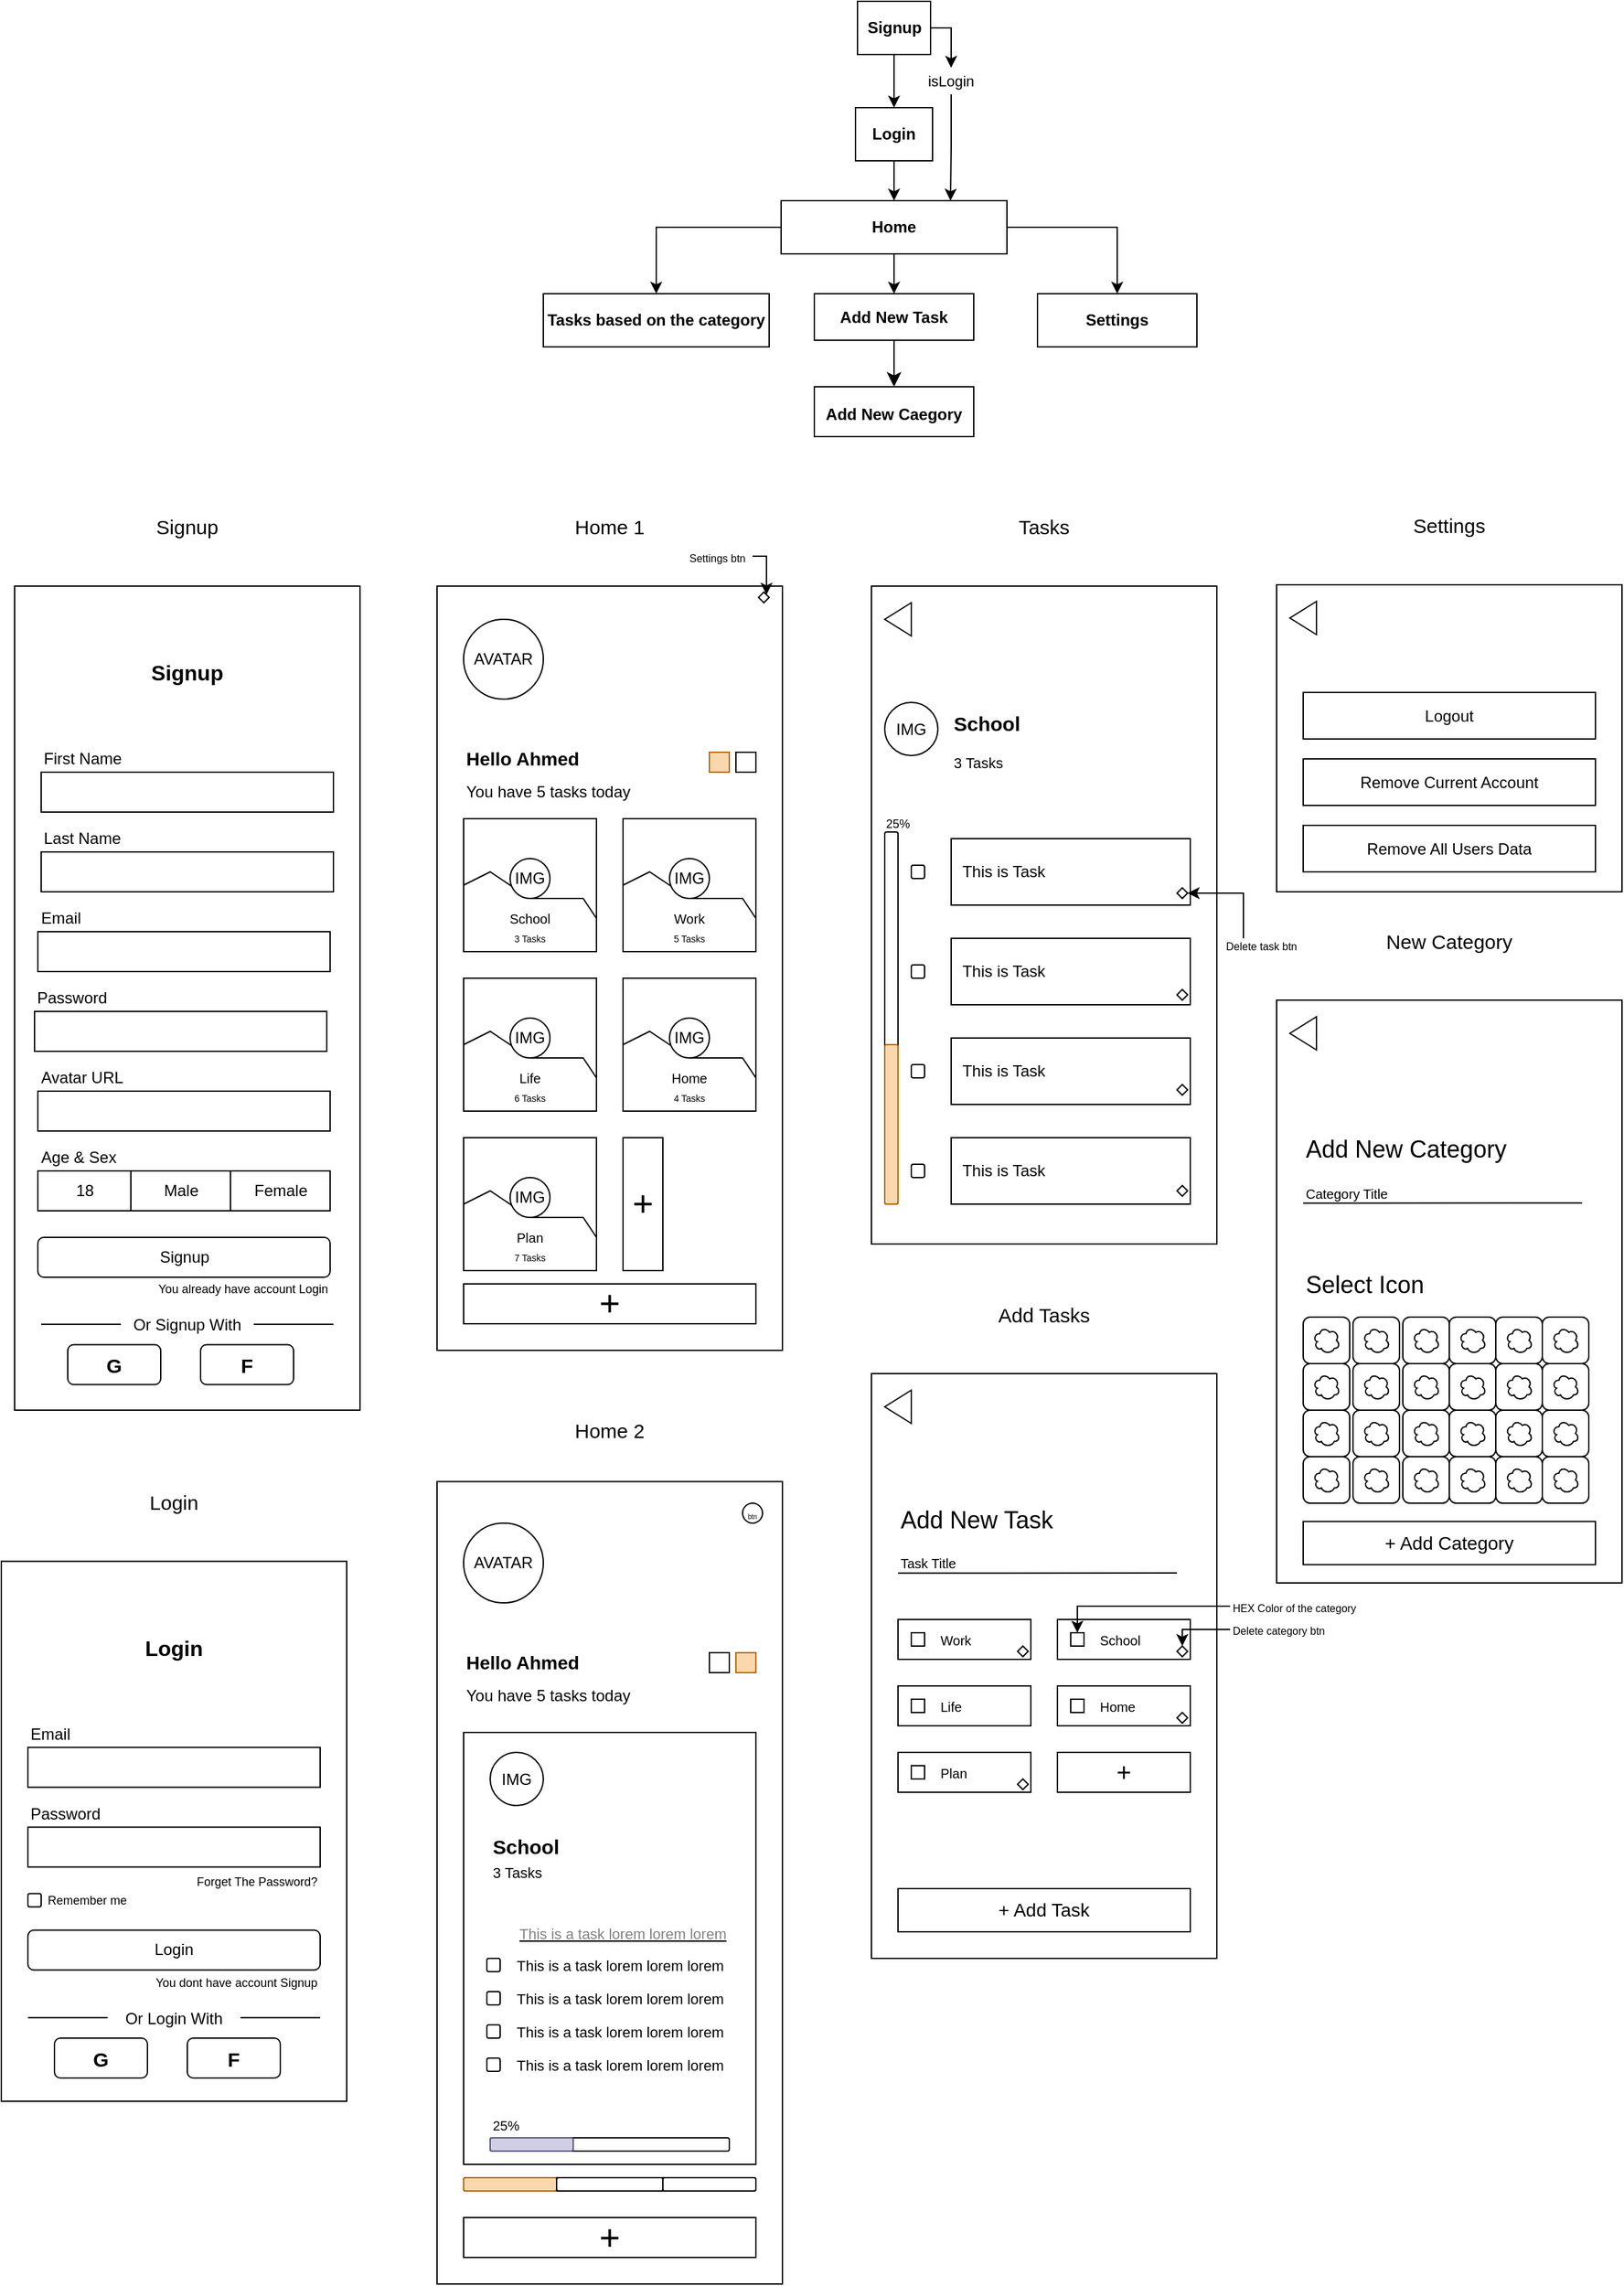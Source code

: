 <mxfile version="21.6.5" type="device">
  <diagram name="Page-1" id="nexd7V_KpACpUluOauGk">
    <mxGraphModel dx="607" dy="374" grid="1" gridSize="10" guides="1" tooltips="1" connect="1" arrows="1" fold="1" page="1" pageScale="1" pageWidth="850" pageHeight="1100" math="0" shadow="0">
      <root>
        <mxCell id="0" />
        <mxCell id="1" parent="0" />
        <mxCell id="GtT6BMB-d2FFimbOd992-3" style="edgeStyle=orthogonalEdgeStyle;rounded=0;orthogonalLoop=1;jettySize=auto;html=1;exitX=0.5;exitY=1;exitDx=0;exitDy=0;" parent="1" source="GtT6BMB-d2FFimbOd992-1" target="GtT6BMB-d2FFimbOd992-2" edge="1">
          <mxGeometry relative="1" as="geometry" />
        </mxCell>
        <mxCell id="GtT6BMB-d2FFimbOd992-1" value="&lt;b&gt;Login&lt;/b&gt;" style="rounded=0;whiteSpace=wrap;html=1;" parent="1" vertex="1">
          <mxGeometry x="1283" y="630" width="58" height="40" as="geometry" />
        </mxCell>
        <mxCell id="GtT6BMB-d2FFimbOd992-5" style="edgeStyle=orthogonalEdgeStyle;rounded=0;orthogonalLoop=1;jettySize=auto;html=1;exitX=0;exitY=0.5;exitDx=0;exitDy=0;entryX=0.5;entryY=0;entryDx=0;entryDy=0;" parent="1" source="GtT6BMB-d2FFimbOd992-2" target="GtT6BMB-d2FFimbOd992-4" edge="1">
          <mxGeometry relative="1" as="geometry" />
        </mxCell>
        <mxCell id="GtT6BMB-d2FFimbOd992-280" value="" style="edgeStyle=orthogonalEdgeStyle;rounded=0;orthogonalLoop=1;jettySize=auto;html=1;" parent="1" source="GtT6BMB-d2FFimbOd992-2" target="GtT6BMB-d2FFimbOd992-279" edge="1">
          <mxGeometry relative="1" as="geometry" />
        </mxCell>
        <mxCell id="GtT6BMB-d2FFimbOd992-282" value="" style="edgeStyle=orthogonalEdgeStyle;rounded=0;orthogonalLoop=1;jettySize=auto;html=1;" parent="1" source="GtT6BMB-d2FFimbOd992-2" target="GtT6BMB-d2FFimbOd992-281" edge="1">
          <mxGeometry relative="1" as="geometry" />
        </mxCell>
        <mxCell id="GtT6BMB-d2FFimbOd992-2" value="&lt;b&gt;Home&lt;/b&gt;" style="rounded=0;whiteSpace=wrap;html=1;" parent="1" vertex="1">
          <mxGeometry x="1227" y="700" width="170" height="40" as="geometry" />
        </mxCell>
        <mxCell id="GtT6BMB-d2FFimbOd992-4" value="&lt;b&gt;Tasks based on the category&lt;/b&gt;" style="rounded=0;whiteSpace=wrap;html=1;" parent="1" vertex="1">
          <mxGeometry x="1048" y="770" width="170" height="40" as="geometry" />
        </mxCell>
        <mxCell id="GtT6BMB-d2FFimbOd992-9" value="&lt;font style=&quot;font-size: 15px;&quot;&gt;Signup&lt;/font&gt;" style="text;html=1;strokeColor=none;fillColor=none;align=center;verticalAlign=middle;whiteSpace=wrap;rounded=0;" parent="1" vertex="1">
          <mxGeometry x="730" y="930" width="100" height="30" as="geometry" />
        </mxCell>
        <mxCell id="GtT6BMB-d2FFimbOd992-12" value="" style="rounded=0;whiteSpace=wrap;html=1;" parent="1" vertex="1">
          <mxGeometry x="650" y="990" width="260" height="620" as="geometry" />
        </mxCell>
        <mxCell id="GtT6BMB-d2FFimbOd992-13" value="&lt;font style=&quot;font-size: 16px;&quot;&gt;&lt;b&gt;Signup&lt;/b&gt;&lt;/font&gt;" style="text;html=1;strokeColor=none;fillColor=none;align=center;verticalAlign=middle;whiteSpace=wrap;rounded=0;" parent="1" vertex="1">
          <mxGeometry x="725" y="1040" width="110" height="30" as="geometry" />
        </mxCell>
        <mxCell id="GtT6BMB-d2FFimbOd992-14" value="" style="rounded=0;whiteSpace=wrap;html=1;" parent="1" vertex="1">
          <mxGeometry x="670" y="1130" width="220" height="30" as="geometry" />
        </mxCell>
        <mxCell id="GtT6BMB-d2FFimbOd992-15" value="First Name" style="text;html=1;strokeColor=none;fillColor=none;align=left;verticalAlign=middle;whiteSpace=wrap;rounded=0;" parent="1" vertex="1">
          <mxGeometry x="670" y="1110" width="220" height="20" as="geometry" />
        </mxCell>
        <mxCell id="GtT6BMB-d2FFimbOd992-16" value="" style="rounded=0;whiteSpace=wrap;html=1;" parent="1" vertex="1">
          <mxGeometry x="670" y="1190" width="220" height="30" as="geometry" />
        </mxCell>
        <mxCell id="GtT6BMB-d2FFimbOd992-17" value="Last Name" style="text;html=1;strokeColor=none;fillColor=none;align=left;verticalAlign=middle;whiteSpace=wrap;rounded=0;" parent="1" vertex="1">
          <mxGeometry x="670" y="1170" width="220" height="20" as="geometry" />
        </mxCell>
        <mxCell id="GtT6BMB-d2FFimbOd992-18" value="" style="rounded=0;whiteSpace=wrap;html=1;" parent="1" vertex="1">
          <mxGeometry x="667.5" y="1370" width="220" height="30" as="geometry" />
        </mxCell>
        <mxCell id="GtT6BMB-d2FFimbOd992-19" value="Avatar URL" style="text;html=1;strokeColor=none;fillColor=none;align=left;verticalAlign=middle;whiteSpace=wrap;rounded=0;" parent="1" vertex="1">
          <mxGeometry x="667.5" y="1350" width="220" height="20" as="geometry" />
        </mxCell>
        <mxCell id="GtT6BMB-d2FFimbOd992-20" value="18" style="rounded=0;whiteSpace=wrap;html=1;" parent="1" vertex="1">
          <mxGeometry x="667.5" y="1430" width="70" height="30" as="geometry" />
        </mxCell>
        <mxCell id="GtT6BMB-d2FFimbOd992-21" value="Age &amp;amp; Sex" style="text;html=1;strokeColor=none;fillColor=none;align=left;verticalAlign=middle;whiteSpace=wrap;rounded=0;" parent="1" vertex="1">
          <mxGeometry x="667.5" y="1410" width="220" height="20" as="geometry" />
        </mxCell>
        <mxCell id="GtT6BMB-d2FFimbOd992-22" value="" style="rounded=0;whiteSpace=wrap;html=1;" parent="1" vertex="1">
          <mxGeometry x="737.5" y="1430" width="150" height="30" as="geometry" />
        </mxCell>
        <mxCell id="GtT6BMB-d2FFimbOd992-23" value="Female" style="rounded=0;whiteSpace=wrap;html=1;" parent="1" vertex="1">
          <mxGeometry x="812.5" y="1430" width="75" height="30" as="geometry" />
        </mxCell>
        <mxCell id="GtT6BMB-d2FFimbOd992-24" value="Male" style="rounded=0;whiteSpace=wrap;html=1;" parent="1" vertex="1">
          <mxGeometry x="737.5" y="1430" width="75" height="30" as="geometry" />
        </mxCell>
        <mxCell id="GtT6BMB-d2FFimbOd992-25" value="Signup" style="rounded=1;whiteSpace=wrap;html=1;" parent="1" vertex="1">
          <mxGeometry x="667.5" y="1480" width="220" height="30" as="geometry" />
        </mxCell>
        <mxCell id="GtT6BMB-d2FFimbOd992-26" value="Or Signup With" style="text;html=1;strokeColor=none;fillColor=none;align=center;verticalAlign=middle;whiteSpace=wrap;rounded=0;" parent="1" vertex="1">
          <mxGeometry x="730" y="1530.75" width="100" height="30" as="geometry" />
        </mxCell>
        <mxCell id="GtT6BMB-d2FFimbOd992-28" value="" style="endArrow=none;html=1;rounded=0;" parent="1" edge="1">
          <mxGeometry width="50" height="50" relative="1" as="geometry">
            <mxPoint x="670" y="1545.33" as="sourcePoint" />
            <mxPoint x="730" y="1545.33" as="targetPoint" />
          </mxGeometry>
        </mxCell>
        <mxCell id="GtT6BMB-d2FFimbOd992-29" value="" style="endArrow=none;html=1;rounded=0;" parent="1" edge="1">
          <mxGeometry width="50" height="50" relative="1" as="geometry">
            <mxPoint x="830" y="1545.33" as="sourcePoint" />
            <mxPoint x="890" y="1545.33" as="targetPoint" />
          </mxGeometry>
        </mxCell>
        <mxCell id="GtT6BMB-d2FFimbOd992-30" value="&lt;font size=&quot;1&quot;&gt;&lt;b style=&quot;font-size: 15px;&quot;&gt;G&lt;/b&gt;&lt;/font&gt;" style="rounded=1;whiteSpace=wrap;html=1;" parent="1" vertex="1">
          <mxGeometry x="690" y="1560.75" width="70" height="30" as="geometry" />
        </mxCell>
        <mxCell id="GtT6BMB-d2FFimbOd992-32" value="&lt;font size=&quot;1&quot;&gt;&lt;b style=&quot;font-size: 15px;&quot;&gt;F&lt;/b&gt;&lt;/font&gt;" style="rounded=1;whiteSpace=wrap;html=1;" parent="1" vertex="1">
          <mxGeometry x="790" y="1560.75" width="70" height="30" as="geometry" />
        </mxCell>
        <mxCell id="GtT6BMB-d2FFimbOd992-33" value="&lt;font style=&quot;font-size: 15px;&quot;&gt;Login&lt;/font&gt;" style="text;html=1;strokeColor=none;fillColor=none;align=center;verticalAlign=middle;whiteSpace=wrap;rounded=0;" parent="1" vertex="1">
          <mxGeometry x="720" y="1663.75" width="100" height="30" as="geometry" />
        </mxCell>
        <mxCell id="GtT6BMB-d2FFimbOd992-34" value="" style="rounded=0;whiteSpace=wrap;html=1;" parent="1" vertex="1">
          <mxGeometry x="640" y="1723.75" width="260" height="406.25" as="geometry" />
        </mxCell>
        <mxCell id="GtT6BMB-d2FFimbOd992-35" value="&lt;font style=&quot;font-size: 16px;&quot;&gt;&lt;b&gt;Login&lt;/b&gt;&lt;/font&gt;" style="text;html=1;strokeColor=none;fillColor=none;align=center;verticalAlign=middle;whiteSpace=wrap;rounded=0;" parent="1" vertex="1">
          <mxGeometry x="715" y="1773.75" width="110" height="30" as="geometry" />
        </mxCell>
        <mxCell id="GtT6BMB-d2FFimbOd992-36" value="" style="rounded=0;whiteSpace=wrap;html=1;" parent="1" vertex="1">
          <mxGeometry x="660" y="1863.75" width="220" height="30" as="geometry" />
        </mxCell>
        <mxCell id="GtT6BMB-d2FFimbOd992-37" value="Email" style="text;html=1;strokeColor=none;fillColor=none;align=left;verticalAlign=middle;whiteSpace=wrap;rounded=0;" parent="1" vertex="1">
          <mxGeometry x="660" y="1843.75" width="220" height="20" as="geometry" />
        </mxCell>
        <mxCell id="GtT6BMB-d2FFimbOd992-38" value="" style="rounded=0;whiteSpace=wrap;html=1;" parent="1" vertex="1">
          <mxGeometry x="660" y="1923.75" width="220" height="30" as="geometry" />
        </mxCell>
        <mxCell id="GtT6BMB-d2FFimbOd992-39" value="Password" style="text;html=1;strokeColor=none;fillColor=none;align=left;verticalAlign=middle;whiteSpace=wrap;rounded=0;" parent="1" vertex="1">
          <mxGeometry x="660" y="1903.75" width="220" height="20" as="geometry" />
        </mxCell>
        <mxCell id="GtT6BMB-d2FFimbOd992-47" value="Login" style="rounded=1;whiteSpace=wrap;html=1;" parent="1" vertex="1">
          <mxGeometry x="660" y="2001.25" width="220" height="30" as="geometry" />
        </mxCell>
        <mxCell id="GtT6BMB-d2FFimbOd992-48" value="Or Login With" style="text;html=1;strokeColor=none;fillColor=none;align=center;verticalAlign=middle;whiteSpace=wrap;rounded=0;" parent="1" vertex="1">
          <mxGeometry x="720" y="2052.5" width="100" height="30" as="geometry" />
        </mxCell>
        <mxCell id="GtT6BMB-d2FFimbOd992-49" value="" style="endArrow=none;html=1;rounded=0;" parent="1" edge="1">
          <mxGeometry width="50" height="50" relative="1" as="geometry">
            <mxPoint x="660" y="2067.08" as="sourcePoint" />
            <mxPoint x="720" y="2067.08" as="targetPoint" />
          </mxGeometry>
        </mxCell>
        <mxCell id="GtT6BMB-d2FFimbOd992-50" value="" style="endArrow=none;html=1;rounded=0;" parent="1" edge="1">
          <mxGeometry width="50" height="50" relative="1" as="geometry">
            <mxPoint x="820" y="2067.08" as="sourcePoint" />
            <mxPoint x="880" y="2067.08" as="targetPoint" />
          </mxGeometry>
        </mxCell>
        <mxCell id="GtT6BMB-d2FFimbOd992-51" value="&lt;font size=&quot;1&quot;&gt;&lt;b style=&quot;font-size: 15px;&quot;&gt;G&lt;/b&gt;&lt;/font&gt;" style="rounded=1;whiteSpace=wrap;html=1;" parent="1" vertex="1">
          <mxGeometry x="680" y="2082.5" width="70" height="30" as="geometry" />
        </mxCell>
        <mxCell id="GtT6BMB-d2FFimbOd992-52" value="&lt;font size=&quot;1&quot;&gt;&lt;b style=&quot;font-size: 15px;&quot;&gt;F&lt;/b&gt;&lt;/font&gt;" style="rounded=1;whiteSpace=wrap;html=1;" parent="1" vertex="1">
          <mxGeometry x="780" y="2082.5" width="70" height="30" as="geometry" />
        </mxCell>
        <mxCell id="GtT6BMB-d2FFimbOd992-53" value="" style="rounded=0;whiteSpace=wrap;html=1;" parent="1" vertex="1">
          <mxGeometry x="665" y="1310" width="220" height="30" as="geometry" />
        </mxCell>
        <mxCell id="GtT6BMB-d2FFimbOd992-54" value="Password" style="text;html=1;strokeColor=none;fillColor=none;align=left;verticalAlign=middle;whiteSpace=wrap;rounded=0;" parent="1" vertex="1">
          <mxGeometry x="665" y="1290" width="220" height="20" as="geometry" />
        </mxCell>
        <mxCell id="GtT6BMB-d2FFimbOd992-55" value="&lt;font style=&quot;font-size: 9px;&quot;&gt;Forget The Password?&lt;/font&gt;" style="text;html=1;strokeColor=none;fillColor=none;align=right;verticalAlign=middle;whiteSpace=wrap;rounded=0;" parent="1" vertex="1">
          <mxGeometry x="765" y="1953.75" width="115" height="20" as="geometry" />
        </mxCell>
        <mxCell id="GtT6BMB-d2FFimbOd992-56" value="" style="rounded=0;whiteSpace=wrap;html=1;" parent="1" vertex="1">
          <mxGeometry x="667.5" y="1250" width="220" height="30" as="geometry" />
        </mxCell>
        <mxCell id="GtT6BMB-d2FFimbOd992-57" value="Email" style="text;html=1;strokeColor=none;fillColor=none;align=left;verticalAlign=middle;whiteSpace=wrap;rounded=0;" parent="1" vertex="1">
          <mxGeometry x="667.5" y="1230" width="220" height="20" as="geometry" />
        </mxCell>
        <mxCell id="GtT6BMB-d2FFimbOd992-58" value="&lt;font style=&quot;font-size: 15px;&quot;&gt;Home 1&lt;/font&gt;" style="text;html=1;strokeColor=none;fillColor=none;align=center;verticalAlign=middle;whiteSpace=wrap;rounded=0;" parent="1" vertex="1">
          <mxGeometry x="1048" y="930" width="100" height="30" as="geometry" />
        </mxCell>
        <mxCell id="GtT6BMB-d2FFimbOd992-59" value="" style="rounded=0;whiteSpace=wrap;html=1;" parent="1" vertex="1">
          <mxGeometry x="968" y="990" width="260" height="575" as="geometry" />
        </mxCell>
        <mxCell id="GtT6BMB-d2FFimbOd992-72" value="AVATAR" style="ellipse;whiteSpace=wrap;html=1;aspect=fixed;" parent="1" vertex="1">
          <mxGeometry x="988" y="1015" width="60" height="60" as="geometry" />
        </mxCell>
        <mxCell id="GtT6BMB-d2FFimbOd992-73" value="&lt;b style=&quot;font-size: 14px;&quot;&gt;Hello Ahmed&lt;/b&gt;" style="text;html=1;strokeColor=none;fillColor=none;align=left;verticalAlign=middle;whiteSpace=wrap;rounded=0;fontSize=14;" parent="1" vertex="1">
          <mxGeometry x="988" y="1105" width="120" height="30" as="geometry" />
        </mxCell>
        <mxCell id="GtT6BMB-d2FFimbOd992-74" value="You have 5 tasks today" style="text;html=1;strokeColor=none;fillColor=none;align=left;verticalAlign=middle;whiteSpace=wrap;rounded=0;" parent="1" vertex="1">
          <mxGeometry x="988" y="1135" width="150" height="20" as="geometry" />
        </mxCell>
        <mxCell id="GtT6BMB-d2FFimbOd992-80" value="&lt;font style=&quot;font-size: 27px;&quot;&gt;+&lt;/font&gt;" style="rounded=0;whiteSpace=wrap;html=1;" parent="1" vertex="1">
          <mxGeometry x="1108" y="1405" width="30" height="100" as="geometry" />
        </mxCell>
        <mxCell id="GtT6BMB-d2FFimbOd992-86" value="" style="rounded=0;whiteSpace=wrap;html=1;" parent="1" vertex="1">
          <mxGeometry x="988" y="1165" width="100" height="100" as="geometry" />
        </mxCell>
        <mxCell id="GtT6BMB-d2FFimbOd992-87" value="" style="endArrow=none;html=1;rounded=0;exitX=0;exitY=0.5;exitDx=0;exitDy=0;entryX=1;entryY=0.75;entryDx=0;entryDy=0;" parent="1" source="GtT6BMB-d2FFimbOd992-86" target="GtT6BMB-d2FFimbOd992-86" edge="1">
          <mxGeometry width="50" height="50" relative="1" as="geometry">
            <mxPoint x="1008" y="1245" as="sourcePoint" />
            <mxPoint x="1058" y="1195" as="targetPoint" />
            <Array as="points">
              <mxPoint x="1008" y="1205" />
              <mxPoint x="1038" y="1225" />
              <mxPoint x="1048" y="1225" />
              <mxPoint x="1068" y="1225" />
              <mxPoint x="1078" y="1225" />
            </Array>
          </mxGeometry>
        </mxCell>
        <mxCell id="GtT6BMB-d2FFimbOd992-88" value="IMG" style="ellipse;whiteSpace=wrap;html=1;aspect=fixed;" parent="1" vertex="1">
          <mxGeometry x="1023" y="1195" width="30" height="30" as="geometry" />
        </mxCell>
        <mxCell id="GtT6BMB-d2FFimbOd992-89" value="School" style="text;html=1;strokeColor=none;fillColor=none;align=center;verticalAlign=middle;whiteSpace=wrap;rounded=0;fontSize=10;" parent="1" vertex="1">
          <mxGeometry x="1023" y="1235" width="30" height="10" as="geometry" />
        </mxCell>
        <mxCell id="GtT6BMB-d2FFimbOd992-90" value="&lt;font style=&quot;font-size: 7px;&quot;&gt;3 Tasks&lt;/font&gt;" style="text;html=1;strokeColor=none;fillColor=none;align=center;verticalAlign=middle;whiteSpace=wrap;rounded=0;fontSize=9;" parent="1" vertex="1">
          <mxGeometry x="1018" y="1250" width="40" height="10" as="geometry" />
        </mxCell>
        <mxCell id="GtT6BMB-d2FFimbOd992-91" value="" style="rounded=0;whiteSpace=wrap;html=1;" parent="1" vertex="1">
          <mxGeometry x="1108" y="1165" width="100" height="100" as="geometry" />
        </mxCell>
        <mxCell id="GtT6BMB-d2FFimbOd992-92" value="" style="endArrow=none;html=1;rounded=0;exitX=0;exitY=0.5;exitDx=0;exitDy=0;entryX=1;entryY=0.75;entryDx=0;entryDy=0;" parent="1" source="GtT6BMB-d2FFimbOd992-91" target="GtT6BMB-d2FFimbOd992-91" edge="1">
          <mxGeometry width="50" height="50" relative="1" as="geometry">
            <mxPoint x="1128" y="1245" as="sourcePoint" />
            <mxPoint x="1178" y="1195" as="targetPoint" />
            <Array as="points">
              <mxPoint x="1128" y="1205" />
              <mxPoint x="1158" y="1225" />
              <mxPoint x="1168" y="1225" />
              <mxPoint x="1188" y="1225" />
              <mxPoint x="1198" y="1225" />
            </Array>
          </mxGeometry>
        </mxCell>
        <mxCell id="GtT6BMB-d2FFimbOd992-93" value="IMG" style="ellipse;whiteSpace=wrap;html=1;aspect=fixed;" parent="1" vertex="1">
          <mxGeometry x="1143" y="1195" width="30" height="30" as="geometry" />
        </mxCell>
        <mxCell id="GtT6BMB-d2FFimbOd992-94" value="Work" style="text;html=1;strokeColor=none;fillColor=none;align=center;verticalAlign=middle;whiteSpace=wrap;rounded=0;fontSize=10;" parent="1" vertex="1">
          <mxGeometry x="1143" y="1235" width="30" height="10" as="geometry" />
        </mxCell>
        <mxCell id="GtT6BMB-d2FFimbOd992-95" value="&lt;font style=&quot;font-size: 7px;&quot;&gt;5 Tasks&lt;/font&gt;" style="text;html=1;strokeColor=none;fillColor=none;align=center;verticalAlign=middle;whiteSpace=wrap;rounded=0;fontSize=9;" parent="1" vertex="1">
          <mxGeometry x="1138" y="1250" width="40" height="10" as="geometry" />
        </mxCell>
        <mxCell id="GtT6BMB-d2FFimbOd992-96" value="" style="rounded=0;whiteSpace=wrap;html=1;" parent="1" vertex="1">
          <mxGeometry x="988" y="1285" width="100" height="100" as="geometry" />
        </mxCell>
        <mxCell id="GtT6BMB-d2FFimbOd992-97" value="" style="endArrow=none;html=1;rounded=0;exitX=0;exitY=0.5;exitDx=0;exitDy=0;entryX=1;entryY=0.75;entryDx=0;entryDy=0;" parent="1" source="GtT6BMB-d2FFimbOd992-96" target="GtT6BMB-d2FFimbOd992-96" edge="1">
          <mxGeometry width="50" height="50" relative="1" as="geometry">
            <mxPoint x="1008" y="1365" as="sourcePoint" />
            <mxPoint x="1058" y="1315" as="targetPoint" />
            <Array as="points">
              <mxPoint x="1008" y="1325" />
              <mxPoint x="1038" y="1345" />
              <mxPoint x="1048" y="1345" />
              <mxPoint x="1068" y="1345" />
              <mxPoint x="1078" y="1345" />
            </Array>
          </mxGeometry>
        </mxCell>
        <mxCell id="GtT6BMB-d2FFimbOd992-98" value="IMG" style="ellipse;whiteSpace=wrap;html=1;aspect=fixed;" parent="1" vertex="1">
          <mxGeometry x="1023" y="1315" width="30" height="30" as="geometry" />
        </mxCell>
        <mxCell id="GtT6BMB-d2FFimbOd992-99" value="Life" style="text;html=1;strokeColor=none;fillColor=none;align=center;verticalAlign=middle;whiteSpace=wrap;rounded=0;fontSize=10;" parent="1" vertex="1">
          <mxGeometry x="1023" y="1355" width="30" height="10" as="geometry" />
        </mxCell>
        <mxCell id="GtT6BMB-d2FFimbOd992-100" value="&lt;font style=&quot;font-size: 7px;&quot;&gt;6 Tasks&lt;/font&gt;" style="text;html=1;strokeColor=none;fillColor=none;align=center;verticalAlign=middle;whiteSpace=wrap;rounded=0;fontSize=9;" parent="1" vertex="1">
          <mxGeometry x="1018" y="1370" width="40" height="10" as="geometry" />
        </mxCell>
        <mxCell id="GtT6BMB-d2FFimbOd992-101" value="" style="rounded=0;whiteSpace=wrap;html=1;" parent="1" vertex="1">
          <mxGeometry x="1108" y="1285" width="100" height="100" as="geometry" />
        </mxCell>
        <mxCell id="GtT6BMB-d2FFimbOd992-102" value="" style="endArrow=none;html=1;rounded=0;exitX=0;exitY=0.5;exitDx=0;exitDy=0;entryX=1;entryY=0.75;entryDx=0;entryDy=0;" parent="1" source="GtT6BMB-d2FFimbOd992-101" target="GtT6BMB-d2FFimbOd992-101" edge="1">
          <mxGeometry width="50" height="50" relative="1" as="geometry">
            <mxPoint x="1128" y="1365" as="sourcePoint" />
            <mxPoint x="1178" y="1315" as="targetPoint" />
            <Array as="points">
              <mxPoint x="1128" y="1325" />
              <mxPoint x="1158" y="1345" />
              <mxPoint x="1168" y="1345" />
              <mxPoint x="1188" y="1345" />
              <mxPoint x="1198" y="1345" />
            </Array>
          </mxGeometry>
        </mxCell>
        <mxCell id="GtT6BMB-d2FFimbOd992-103" value="IMG" style="ellipse;whiteSpace=wrap;html=1;aspect=fixed;" parent="1" vertex="1">
          <mxGeometry x="1143" y="1315" width="30" height="30" as="geometry" />
        </mxCell>
        <mxCell id="GtT6BMB-d2FFimbOd992-104" value="Home" style="text;html=1;strokeColor=none;fillColor=none;align=center;verticalAlign=middle;whiteSpace=wrap;rounded=0;fontSize=10;" parent="1" vertex="1">
          <mxGeometry x="1143" y="1355" width="30" height="10" as="geometry" />
        </mxCell>
        <mxCell id="GtT6BMB-d2FFimbOd992-105" value="&lt;font style=&quot;font-size: 7px;&quot;&gt;4 Tasks&lt;/font&gt;" style="text;html=1;strokeColor=none;fillColor=none;align=center;verticalAlign=middle;whiteSpace=wrap;rounded=0;fontSize=9;" parent="1" vertex="1">
          <mxGeometry x="1138" y="1370" width="40" height="10" as="geometry" />
        </mxCell>
        <mxCell id="GtT6BMB-d2FFimbOd992-106" value="" style="rounded=0;whiteSpace=wrap;html=1;" parent="1" vertex="1">
          <mxGeometry x="988" y="1405" width="100" height="100" as="geometry" />
        </mxCell>
        <mxCell id="GtT6BMB-d2FFimbOd992-107" value="" style="endArrow=none;html=1;rounded=0;exitX=0;exitY=0.5;exitDx=0;exitDy=0;entryX=1;entryY=0.75;entryDx=0;entryDy=0;" parent="1" source="GtT6BMB-d2FFimbOd992-106" target="GtT6BMB-d2FFimbOd992-106" edge="1">
          <mxGeometry width="50" height="50" relative="1" as="geometry">
            <mxPoint x="1008" y="1485" as="sourcePoint" />
            <mxPoint x="1058" y="1435" as="targetPoint" />
            <Array as="points">
              <mxPoint x="1008" y="1445" />
              <mxPoint x="1038" y="1465" />
              <mxPoint x="1048" y="1465" />
              <mxPoint x="1068" y="1465" />
              <mxPoint x="1078" y="1465" />
            </Array>
          </mxGeometry>
        </mxCell>
        <mxCell id="GtT6BMB-d2FFimbOd992-108" value="IMG" style="ellipse;whiteSpace=wrap;html=1;aspect=fixed;" parent="1" vertex="1">
          <mxGeometry x="1023" y="1435" width="30" height="30" as="geometry" />
        </mxCell>
        <mxCell id="GtT6BMB-d2FFimbOd992-109" value="Plan" style="text;html=1;strokeColor=none;fillColor=none;align=center;verticalAlign=middle;whiteSpace=wrap;rounded=0;fontSize=10;" parent="1" vertex="1">
          <mxGeometry x="1023" y="1475" width="30" height="10" as="geometry" />
        </mxCell>
        <mxCell id="GtT6BMB-d2FFimbOd992-110" value="&lt;font style=&quot;font-size: 7px;&quot;&gt;7 Tasks&lt;/font&gt;" style="text;html=1;strokeColor=none;fillColor=none;align=center;verticalAlign=middle;whiteSpace=wrap;rounded=0;fontSize=9;" parent="1" vertex="1">
          <mxGeometry x="1018" y="1490" width="40" height="10" as="geometry" />
        </mxCell>
        <mxCell id="GtT6BMB-d2FFimbOd992-111" value="&lt;font style=&quot;font-size: 27px;&quot;&gt;+&lt;/font&gt;" style="rounded=0;whiteSpace=wrap;html=1;" parent="1" vertex="1">
          <mxGeometry x="988" y="1515" width="220" height="30" as="geometry" />
        </mxCell>
        <mxCell id="6otMHa66zUapdDKzOJgm-20" style="edgeStyle=orthogonalEdgeStyle;rounded=0;orthogonalLoop=1;jettySize=auto;html=1;exitX=1;exitY=0.5;exitDx=0;exitDy=0;entryX=1;entryY=0;entryDx=0;entryDy=0;" parent="1" source="GtT6BMB-d2FFimbOd992-115" target="6otMHa66zUapdDKzOJgm-18" edge="1">
          <mxGeometry relative="1" as="geometry" />
        </mxCell>
        <mxCell id="GtT6BMB-d2FFimbOd992-115" value="&lt;font style=&quot;font-size: 8px;&quot;&gt;Settings btn&lt;/font&gt;" style="text;html=1;strokeColor=none;fillColor=none;align=left;verticalAlign=middle;whiteSpace=wrap;rounded=0;" parent="1" vertex="1">
          <mxGeometry x="1155.5" y="960" width="50" height="15" as="geometry" />
        </mxCell>
        <mxCell id="GtT6BMB-d2FFimbOd992-118" value="&lt;font style=&quot;font-size: 15px;&quot;&gt;Home 2&lt;/font&gt;" style="text;html=1;strokeColor=none;fillColor=none;align=center;verticalAlign=middle;whiteSpace=wrap;rounded=0;" parent="1" vertex="1">
          <mxGeometry x="1048" y="1610" width="100" height="30" as="geometry" />
        </mxCell>
        <mxCell id="GtT6BMB-d2FFimbOd992-119" value="" style="rounded=0;whiteSpace=wrap;html=1;" parent="1" vertex="1">
          <mxGeometry x="968" y="1663.75" width="260" height="603.75" as="geometry" />
        </mxCell>
        <mxCell id="GtT6BMB-d2FFimbOd992-120" value="AVATAR" style="ellipse;whiteSpace=wrap;html=1;aspect=fixed;" parent="1" vertex="1">
          <mxGeometry x="988" y="1695" width="60" height="60" as="geometry" />
        </mxCell>
        <mxCell id="GtT6BMB-d2FFimbOd992-121" value="&lt;b style=&quot;font-size: 14px;&quot;&gt;Hello Ahmed&lt;/b&gt;" style="text;html=1;strokeColor=none;fillColor=none;align=left;verticalAlign=middle;whiteSpace=wrap;rounded=0;fontSize=14;" parent="1" vertex="1">
          <mxGeometry x="988" y="1785" width="120" height="30" as="geometry" />
        </mxCell>
        <mxCell id="GtT6BMB-d2FFimbOd992-122" value="You have 5 tasks today" style="text;html=1;strokeColor=none;fillColor=none;align=left;verticalAlign=middle;whiteSpace=wrap;rounded=0;" parent="1" vertex="1">
          <mxGeometry x="988" y="1815" width="150" height="20" as="geometry" />
        </mxCell>
        <mxCell id="GtT6BMB-d2FFimbOd992-149" value="&lt;font style=&quot;font-size: 27px;&quot;&gt;+&lt;/font&gt;" style="rounded=0;whiteSpace=wrap;html=1;" parent="1" vertex="1">
          <mxGeometry x="988" y="2217.5" width="220" height="30" as="geometry" />
        </mxCell>
        <mxCell id="GtT6BMB-d2FFimbOd992-150" value="&lt;font style=&quot;font-size: 5px;&quot;&gt;btn&lt;/font&gt;" style="ellipse;whiteSpace=wrap;html=1;aspect=fixed;" parent="1" vertex="1">
          <mxGeometry x="1198" y="1680" width="15" height="15" as="geometry" />
        </mxCell>
        <mxCell id="GtT6BMB-d2FFimbOd992-153" value="" style="rounded=0;whiteSpace=wrap;html=1;" parent="1" vertex="1">
          <mxGeometry x="988" y="1852.5" width="220" height="325" as="geometry" />
        </mxCell>
        <mxCell id="GtT6BMB-d2FFimbOd992-154" value="IMG" style="ellipse;whiteSpace=wrap;html=1;aspect=fixed;" parent="1" vertex="1">
          <mxGeometry x="1008" y="1867.5" width="40" height="40" as="geometry" />
        </mxCell>
        <mxCell id="GtT6BMB-d2FFimbOd992-155" value="&lt;font style=&quot;font-size: 15px;&quot;&gt;&lt;b&gt;School&lt;/b&gt;&lt;/font&gt;" style="text;html=1;strokeColor=none;fillColor=none;align=left;verticalAlign=middle;whiteSpace=wrap;rounded=0;fontSize=14;" parent="1" vertex="1">
          <mxGeometry x="1008" y="1922.5" width="60" height="30" as="geometry" />
        </mxCell>
        <mxCell id="GtT6BMB-d2FFimbOd992-156" value="3 Tasks" style="text;html=1;strokeColor=none;fillColor=none;align=left;verticalAlign=middle;whiteSpace=wrap;rounded=0;fontSize=11;" parent="1" vertex="1">
          <mxGeometry x="1008" y="1945" width="50" height="25" as="geometry" />
        </mxCell>
        <mxCell id="GtT6BMB-d2FFimbOd992-157" value="&lt;font color=&quot;#808080&quot; style=&quot;font-size: 11px;&quot;&gt;This is a task lorem lorem lorem&lt;/font&gt;" style="text;html=1;strokeColor=none;fillColor=none;align=left;verticalAlign=bottom;whiteSpace=wrap;rounded=0;fontStyle=4;horizontal=1;" parent="1" vertex="1">
          <mxGeometry x="1028" y="1992.5" width="165" height="20" as="geometry" />
        </mxCell>
        <mxCell id="GtT6BMB-d2FFimbOd992-160" value="&lt;font style=&quot;font-size: 11px;&quot;&gt;This is a task lorem lorem lorem&lt;/font&gt;" style="text;html=1;strokeColor=none;fillColor=none;align=left;verticalAlign=middle;whiteSpace=wrap;rounded=0;" parent="1" vertex="1">
          <mxGeometry x="1025.5" y="2017.5" width="165" height="20" as="geometry" />
        </mxCell>
        <mxCell id="GtT6BMB-d2FFimbOd992-161" value="" style="rounded=1;whiteSpace=wrap;html=1;" parent="1" vertex="1">
          <mxGeometry x="1005.5" y="2022.5" width="10" height="10" as="geometry" />
        </mxCell>
        <mxCell id="GtT6BMB-d2FFimbOd992-162" value="&lt;font style=&quot;font-size: 11px;&quot;&gt;This is a task lorem lorem lorem&lt;/font&gt;" style="text;html=1;strokeColor=none;fillColor=none;align=left;verticalAlign=middle;whiteSpace=wrap;rounded=0;" parent="1" vertex="1">
          <mxGeometry x="1025.5" y="2042.5" width="165" height="20" as="geometry" />
        </mxCell>
        <mxCell id="GtT6BMB-d2FFimbOd992-163" value="" style="rounded=1;whiteSpace=wrap;html=1;" parent="1" vertex="1">
          <mxGeometry x="1005.5" y="2047.5" width="10" height="10" as="geometry" />
        </mxCell>
        <mxCell id="GtT6BMB-d2FFimbOd992-164" value="&lt;font style=&quot;font-size: 11px;&quot;&gt;This is a task lorem lorem lorem&lt;/font&gt;" style="text;html=1;strokeColor=none;fillColor=none;align=left;verticalAlign=middle;whiteSpace=wrap;rounded=0;" parent="1" vertex="1">
          <mxGeometry x="1025.5" y="2067.5" width="165" height="20" as="geometry" />
        </mxCell>
        <mxCell id="GtT6BMB-d2FFimbOd992-165" value="" style="rounded=1;whiteSpace=wrap;html=1;" parent="1" vertex="1">
          <mxGeometry x="1005.5" y="2072.5" width="10" height="10" as="geometry" />
        </mxCell>
        <mxCell id="GtT6BMB-d2FFimbOd992-166" value="&lt;font style=&quot;font-size: 11px;&quot;&gt;This is a task lorem lorem lorem&lt;/font&gt;" style="text;html=1;strokeColor=none;fillColor=none;align=left;verticalAlign=middle;whiteSpace=wrap;rounded=0;" parent="1" vertex="1">
          <mxGeometry x="1025.5" y="2092.5" width="165" height="20" as="geometry" />
        </mxCell>
        <mxCell id="GtT6BMB-d2FFimbOd992-167" value="" style="rounded=1;whiteSpace=wrap;html=1;" parent="1" vertex="1">
          <mxGeometry x="1005.5" y="2097.5" width="10" height="10" as="geometry" />
        </mxCell>
        <mxCell id="GtT6BMB-d2FFimbOd992-168" value="" style="rounded=1;whiteSpace=wrap;html=1;" parent="1" vertex="1">
          <mxGeometry x="1008" y="2157.5" width="180" height="10" as="geometry" />
        </mxCell>
        <mxCell id="GtT6BMB-d2FFimbOd992-169" value="" style="rounded=1;whiteSpace=wrap;html=1;fillColor=#d0cee2;strokeColor=#56517e;" parent="1" vertex="1">
          <mxGeometry x="1008" y="2157.5" width="62.5" height="10" as="geometry" />
        </mxCell>
        <mxCell id="GtT6BMB-d2FFimbOd992-170" value="&lt;font style=&quot;font-size: 10px;&quot;&gt;25%&lt;/font&gt;" style="text;html=1;strokeColor=none;fillColor=none;align=left;verticalAlign=middle;whiteSpace=wrap;rounded=0;" parent="1" vertex="1">
          <mxGeometry x="1008" y="2137.5" width="40" height="20" as="geometry" />
        </mxCell>
        <mxCell id="GtT6BMB-d2FFimbOd992-172" value="" style="rounded=0;whiteSpace=wrap;html=1;" parent="1" vertex="1">
          <mxGeometry x="1193" y="1115" width="15" height="15" as="geometry" />
        </mxCell>
        <mxCell id="GtT6BMB-d2FFimbOd992-173" value="" style="rounded=0;whiteSpace=wrap;html=1;fillColor=#fad7ac;strokeColor=#b46504;" parent="1" vertex="1">
          <mxGeometry x="1173" y="1115" width="15" height="15" as="geometry" />
        </mxCell>
        <mxCell id="GtT6BMB-d2FFimbOd992-174" value="" style="rounded=0;whiteSpace=wrap;html=1;fillColor=#fad7ac;strokeColor=#b46504;" parent="1" vertex="1">
          <mxGeometry x="1193" y="1792.5" width="15" height="15" as="geometry" />
        </mxCell>
        <mxCell id="GtT6BMB-d2FFimbOd992-175" value="" style="rounded=0;whiteSpace=wrap;html=1;" parent="1" vertex="1">
          <mxGeometry x="1173" y="1792.5" width="15" height="15" as="geometry" />
        </mxCell>
        <mxCell id="GtT6BMB-d2FFimbOd992-176" value="" style="rounded=1;whiteSpace=wrap;html=1;" parent="1" vertex="1">
          <mxGeometry x="988" y="2187.5" width="220" height="10" as="geometry" />
        </mxCell>
        <mxCell id="GtT6BMB-d2FFimbOd992-177" value="" style="rounded=1;whiteSpace=wrap;html=1;fillColor=#fad7ac;strokeColor=#b46504;" parent="1" vertex="1">
          <mxGeometry x="988" y="2187.5" width="70" height="10" as="geometry" />
        </mxCell>
        <mxCell id="GtT6BMB-d2FFimbOd992-179" value="" style="rounded=1;whiteSpace=wrap;html=1;" parent="1" vertex="1">
          <mxGeometry x="1058" y="2187.5" width="80" height="10" as="geometry" />
        </mxCell>
        <mxCell id="GtT6BMB-d2FFimbOd992-180" value="" style="rounded=1;whiteSpace=wrap;html=1;" parent="1" vertex="1">
          <mxGeometry x="1138" y="2187.5" width="70" height="10" as="geometry" />
        </mxCell>
        <mxCell id="GtT6BMB-d2FFimbOd992-181" value="&lt;font style=&quot;font-size: 15px;&quot;&gt;Tasks&lt;/font&gt;" style="text;html=1;strokeColor=none;fillColor=none;align=center;verticalAlign=middle;whiteSpace=wrap;rounded=0;" parent="1" vertex="1">
          <mxGeometry x="1375" y="930" width="100" height="30" as="geometry" />
        </mxCell>
        <mxCell id="GtT6BMB-d2FFimbOd992-182" value="" style="rounded=0;whiteSpace=wrap;html=1;" parent="1" vertex="1">
          <mxGeometry x="1295" y="990" width="260" height="495" as="geometry" />
        </mxCell>
        <mxCell id="GtT6BMB-d2FFimbOd992-195" value="" style="triangle;whiteSpace=wrap;html=1;rotation=-180;" parent="1" vertex="1">
          <mxGeometry x="1305" y="1002.5" width="20" height="25" as="geometry" />
        </mxCell>
        <mxCell id="GtT6BMB-d2FFimbOd992-196" value="IMG" style="ellipse;whiteSpace=wrap;html=1;aspect=fixed;" parent="1" vertex="1">
          <mxGeometry x="1305" y="1077.5" width="40" height="40" as="geometry" />
        </mxCell>
        <mxCell id="GtT6BMB-d2FFimbOd992-197" value="&lt;font style=&quot;font-size: 15px;&quot;&gt;&lt;b&gt;School&lt;/b&gt;&lt;/font&gt;" style="text;html=1;strokeColor=none;fillColor=none;align=left;verticalAlign=middle;whiteSpace=wrap;rounded=0;fontSize=14;" parent="1" vertex="1">
          <mxGeometry x="1355" y="1077.5" width="60" height="30" as="geometry" />
        </mxCell>
        <mxCell id="GtT6BMB-d2FFimbOd992-198" value="3 Tasks" style="text;html=1;strokeColor=none;fillColor=none;align=left;verticalAlign=middle;whiteSpace=wrap;rounded=0;fontSize=11;" parent="1" vertex="1">
          <mxGeometry x="1355" y="1110" width="50" height="25" as="geometry" />
        </mxCell>
        <mxCell id="GtT6BMB-d2FFimbOd992-199" value="&amp;nbsp; This is Task" style="rounded=0;whiteSpace=wrap;html=1;align=left;" parent="1" vertex="1">
          <mxGeometry x="1355" y="1180" width="180" height="50" as="geometry" />
        </mxCell>
        <mxCell id="GtT6BMB-d2FFimbOd992-200" value="" style="rounded=1;whiteSpace=wrap;html=1;" parent="1" vertex="1">
          <mxGeometry x="1325" y="1200" width="10" height="10" as="geometry" />
        </mxCell>
        <mxCell id="GtT6BMB-d2FFimbOd992-201" value="&amp;nbsp; This is Task" style="rounded=0;whiteSpace=wrap;html=1;align=left;" parent="1" vertex="1">
          <mxGeometry x="1355" y="1255" width="180" height="50" as="geometry" />
        </mxCell>
        <mxCell id="GtT6BMB-d2FFimbOd992-202" value="" style="rounded=1;whiteSpace=wrap;html=1;" parent="1" vertex="1">
          <mxGeometry x="1325" y="1275" width="10" height="10" as="geometry" />
        </mxCell>
        <mxCell id="GtT6BMB-d2FFimbOd992-203" value="&amp;nbsp; This is Task" style="rounded=0;whiteSpace=wrap;html=1;align=left;" parent="1" vertex="1">
          <mxGeometry x="1355" y="1330" width="180" height="50" as="geometry" />
        </mxCell>
        <mxCell id="GtT6BMB-d2FFimbOd992-204" value="" style="rounded=1;whiteSpace=wrap;html=1;" parent="1" vertex="1">
          <mxGeometry x="1325" y="1350" width="10" height="10" as="geometry" />
        </mxCell>
        <mxCell id="GtT6BMB-d2FFimbOd992-205" value="" style="rounded=1;whiteSpace=wrap;html=1;" parent="1" vertex="1">
          <mxGeometry x="1305" y="1175" width="10" height="280" as="geometry" />
        </mxCell>
        <mxCell id="GtT6BMB-d2FFimbOd992-206" value="" style="rounded=1;whiteSpace=wrap;html=1;fillColor=#fad7ac;strokeColor=#b46504;" parent="1" vertex="1">
          <mxGeometry x="1305" y="1335" width="10" height="120" as="geometry" />
        </mxCell>
        <mxCell id="GtT6BMB-d2FFimbOd992-207" value="&lt;font style=&quot;font-size: 9px;&quot;&gt;25%&lt;/font&gt;" style="text;html=1;strokeColor=none;fillColor=none;align=center;verticalAlign=middle;whiteSpace=wrap;rounded=0;" parent="1" vertex="1">
          <mxGeometry x="1305" y="1162.5" width="20" height="10" as="geometry" />
        </mxCell>
        <mxCell id="GtT6BMB-d2FFimbOd992-209" value="&amp;nbsp; This is Task" style="rounded=0;whiteSpace=wrap;html=1;align=left;" parent="1" vertex="1">
          <mxGeometry x="1355" y="1405" width="180" height="50" as="geometry" />
        </mxCell>
        <mxCell id="GtT6BMB-d2FFimbOd992-210" value="" style="rounded=1;whiteSpace=wrap;html=1;" parent="1" vertex="1">
          <mxGeometry x="1325" y="1425" width="10" height="10" as="geometry" />
        </mxCell>
        <mxCell id="GtT6BMB-d2FFimbOd992-211" value="&lt;font style=&quot;font-size: 15px;&quot;&gt;Add Tasks&lt;/font&gt;" style="text;html=1;strokeColor=none;fillColor=none;align=center;verticalAlign=middle;whiteSpace=wrap;rounded=0;" parent="1" vertex="1">
          <mxGeometry x="1375" y="1522.5" width="100" height="30" as="geometry" />
        </mxCell>
        <mxCell id="GtT6BMB-d2FFimbOd992-212" value="" style="rounded=0;whiteSpace=wrap;html=1;" parent="1" vertex="1">
          <mxGeometry x="1295" y="1582.5" width="260" height="440" as="geometry" />
        </mxCell>
        <mxCell id="GtT6BMB-d2FFimbOd992-213" value="" style="triangle;whiteSpace=wrap;html=1;rotation=-180;" parent="1" vertex="1">
          <mxGeometry x="1305" y="1595" width="20" height="25" as="geometry" />
        </mxCell>
        <mxCell id="GtT6BMB-d2FFimbOd992-228" value="&lt;span style=&quot;font-size: 18px;&quot;&gt;Add New Task&lt;/span&gt;" style="text;html=1;strokeColor=none;fillColor=none;align=left;verticalAlign=middle;whiteSpace=wrap;rounded=0;" parent="1" vertex="1">
          <mxGeometry x="1315" y="1677.5" width="140" height="30" as="geometry" />
        </mxCell>
        <mxCell id="GtT6BMB-d2FFimbOd992-230" value="&lt;font style=&quot;font-size: 10px;&quot;&gt;Task Title&lt;/font&gt;" style="text;html=1;strokeColor=none;fillColor=none;align=left;verticalAlign=middle;whiteSpace=wrap;rounded=0;" parent="1" vertex="1">
          <mxGeometry x="1315" y="1717.5" width="60" height="15" as="geometry" />
        </mxCell>
        <mxCell id="GtT6BMB-d2FFimbOd992-232" value="" style="endArrow=none;html=1;rounded=0;" parent="1" edge="1">
          <mxGeometry width="50" height="50" relative="1" as="geometry">
            <mxPoint x="1315" y="1732.66" as="sourcePoint" />
            <mxPoint x="1525" y="1732.5" as="targetPoint" />
          </mxGeometry>
        </mxCell>
        <mxCell id="GtT6BMB-d2FFimbOd992-233" value="" style="rounded=0;whiteSpace=wrap;html=1;" parent="1" vertex="1">
          <mxGeometry x="1315" y="1767.5" width="100" height="30" as="geometry" />
        </mxCell>
        <mxCell id="GtT6BMB-d2FFimbOd992-235" value="" style="rounded=0;whiteSpace=wrap;html=1;" parent="1" vertex="1">
          <mxGeometry x="1325" y="1777.5" width="10" height="10" as="geometry" />
        </mxCell>
        <mxCell id="GtT6BMB-d2FFimbOd992-236" value="Work" style="text;html=1;strokeColor=none;fillColor=none;align=left;verticalAlign=middle;whiteSpace=wrap;rounded=0;fontSize=10;" parent="1" vertex="1">
          <mxGeometry x="1345" y="1775" width="60" height="15" as="geometry" />
        </mxCell>
        <mxCell id="GtT6BMB-d2FFimbOd992-237" value="" style="rounded=0;whiteSpace=wrap;html=1;" parent="1" vertex="1">
          <mxGeometry x="1435" y="1767.5" width="100" height="30" as="geometry" />
        </mxCell>
        <mxCell id="GtT6BMB-d2FFimbOd992-238" value="" style="rounded=0;whiteSpace=wrap;html=1;" parent="1" vertex="1">
          <mxGeometry x="1445" y="1777.5" width="10" height="10" as="geometry" />
        </mxCell>
        <mxCell id="GtT6BMB-d2FFimbOd992-239" value="School" style="text;html=1;strokeColor=none;fillColor=none;align=left;verticalAlign=middle;whiteSpace=wrap;rounded=0;fontSize=10;" parent="1" vertex="1">
          <mxGeometry x="1465" y="1775" width="60" height="15" as="geometry" />
        </mxCell>
        <mxCell id="GtT6BMB-d2FFimbOd992-240" value="" style="rounded=0;whiteSpace=wrap;html=1;" parent="1" vertex="1">
          <mxGeometry x="1315" y="1817.5" width="100" height="30" as="geometry" />
        </mxCell>
        <mxCell id="GtT6BMB-d2FFimbOd992-241" value="" style="rounded=0;whiteSpace=wrap;html=1;" parent="1" vertex="1">
          <mxGeometry x="1325" y="1827.5" width="10" height="10" as="geometry" />
        </mxCell>
        <mxCell id="GtT6BMB-d2FFimbOd992-242" value="Life" style="text;html=1;strokeColor=none;fillColor=none;align=left;verticalAlign=middle;whiteSpace=wrap;rounded=0;fontSize=10;" parent="1" vertex="1">
          <mxGeometry x="1345" y="1825" width="60" height="15" as="geometry" />
        </mxCell>
        <mxCell id="GtT6BMB-d2FFimbOd992-243" value="" style="rounded=0;whiteSpace=wrap;html=1;" parent="1" vertex="1">
          <mxGeometry x="1435" y="1817.5" width="100" height="30" as="geometry" />
        </mxCell>
        <mxCell id="GtT6BMB-d2FFimbOd992-244" value="" style="rounded=0;whiteSpace=wrap;html=1;" parent="1" vertex="1">
          <mxGeometry x="1445" y="1827.5" width="10" height="10" as="geometry" />
        </mxCell>
        <mxCell id="GtT6BMB-d2FFimbOd992-245" value="Home" style="text;html=1;strokeColor=none;fillColor=none;align=left;verticalAlign=middle;whiteSpace=wrap;rounded=0;fontSize=10;" parent="1" vertex="1">
          <mxGeometry x="1465" y="1825" width="60" height="15" as="geometry" />
        </mxCell>
        <mxCell id="GtT6BMB-d2FFimbOd992-246" value="" style="rounded=0;whiteSpace=wrap;html=1;" parent="1" vertex="1">
          <mxGeometry x="1315" y="1867.5" width="100" height="30" as="geometry" />
        </mxCell>
        <mxCell id="GtT6BMB-d2FFimbOd992-247" value="" style="rounded=0;whiteSpace=wrap;html=1;" parent="1" vertex="1">
          <mxGeometry x="1325" y="1877.5" width="10" height="10" as="geometry" />
        </mxCell>
        <mxCell id="GtT6BMB-d2FFimbOd992-248" value="Plan" style="text;html=1;strokeColor=none;fillColor=none;align=left;verticalAlign=middle;whiteSpace=wrap;rounded=0;fontSize=10;" parent="1" vertex="1">
          <mxGeometry x="1345" y="1875" width="60" height="15" as="geometry" />
        </mxCell>
        <mxCell id="GtT6BMB-d2FFimbOd992-249" value="&lt;font style=&quot;font-size: 19px;&quot;&gt;+&lt;/font&gt;" style="rounded=0;whiteSpace=wrap;html=1;" parent="1" vertex="1">
          <mxGeometry x="1435" y="1867.5" width="100" height="30" as="geometry" />
        </mxCell>
        <mxCell id="GtT6BMB-d2FFimbOd992-252" value="&lt;font style=&quot;font-size: 14px;&quot;&gt;+ Add Task&lt;/font&gt;" style="rounded=0;whiteSpace=wrap;html=1;" parent="1" vertex="1">
          <mxGeometry x="1315" y="1970" width="220" height="32.5" as="geometry" />
        </mxCell>
        <mxCell id="GtT6BMB-d2FFimbOd992-253" value="&lt;font style=&quot;font-size: 15px;&quot;&gt;Settings&lt;/font&gt;" style="text;html=1;strokeColor=none;fillColor=none;align=center;verticalAlign=middle;whiteSpace=wrap;rounded=0;" parent="1" vertex="1">
          <mxGeometry x="1680" y="929" width="100" height="30" as="geometry" />
        </mxCell>
        <mxCell id="GtT6BMB-d2FFimbOd992-254" value="" style="rounded=0;whiteSpace=wrap;html=1;" parent="1" vertex="1">
          <mxGeometry x="1600" y="989" width="260" height="231" as="geometry" />
        </mxCell>
        <mxCell id="GtT6BMB-d2FFimbOd992-255" value="" style="triangle;whiteSpace=wrap;html=1;rotation=-180;" parent="1" vertex="1">
          <mxGeometry x="1610" y="1001.5" width="20" height="25" as="geometry" />
        </mxCell>
        <mxCell id="GtT6BMB-d2FFimbOd992-277" value="Remove All Users Data" style="rounded=0;whiteSpace=wrap;html=1;" parent="1" vertex="1">
          <mxGeometry x="1620" y="1170" width="220" height="35" as="geometry" />
        </mxCell>
        <mxCell id="GtT6BMB-d2FFimbOd992-278" value="Remove Current Account" style="rounded=0;whiteSpace=wrap;html=1;" parent="1" vertex="1">
          <mxGeometry x="1620" y="1120" width="220" height="35" as="geometry" />
        </mxCell>
        <mxCell id="af_uOoCgeeQ2wv18IImW-2" value="" style="edgeStyle=none;curved=1;rounded=0;orthogonalLoop=1;jettySize=auto;html=1;fontSize=12;startSize=8;endSize=8;" parent="1" source="GtT6BMB-d2FFimbOd992-279" target="af_uOoCgeeQ2wv18IImW-1" edge="1">
          <mxGeometry relative="1" as="geometry" />
        </mxCell>
        <mxCell id="GtT6BMB-d2FFimbOd992-279" value="&lt;b&gt;Add New Task&lt;/b&gt;" style="whiteSpace=wrap;html=1;rounded=0;" parent="1" vertex="1">
          <mxGeometry x="1252" y="770" width="120" height="35" as="geometry" />
        </mxCell>
        <mxCell id="GtT6BMB-d2FFimbOd992-281" value="&lt;b&gt;Settings&lt;/b&gt;" style="whiteSpace=wrap;html=1;rounded=0;" parent="1" vertex="1">
          <mxGeometry x="1420" y="770" width="120" height="40" as="geometry" />
        </mxCell>
        <mxCell id="GtT6BMB-d2FFimbOd992-283" value="&lt;font style=&quot;font-size: 15px;&quot;&gt;New Category&lt;/font&gt;" style="text;html=1;strokeColor=none;fillColor=none;align=center;verticalAlign=middle;whiteSpace=wrap;rounded=0;" parent="1" vertex="1">
          <mxGeometry x="1680" y="1241.5" width="100" height="30" as="geometry" />
        </mxCell>
        <mxCell id="GtT6BMB-d2FFimbOd992-284" value="" style="rounded=0;whiteSpace=wrap;html=1;" parent="1" vertex="1">
          <mxGeometry x="1600" y="1301.5" width="260" height="438.5" as="geometry" />
        </mxCell>
        <mxCell id="GtT6BMB-d2FFimbOd992-285" value="" style="triangle;whiteSpace=wrap;html=1;rotation=-180;" parent="1" vertex="1">
          <mxGeometry x="1610" y="1314" width="20" height="25" as="geometry" />
        </mxCell>
        <mxCell id="GtT6BMB-d2FFimbOd992-291" value="&lt;span style=&quot;font-size: 18px;&quot;&gt;Add New Category&lt;/span&gt;" style="text;html=1;strokeColor=none;fillColor=none;align=left;verticalAlign=middle;whiteSpace=wrap;rounded=0;" parent="1" vertex="1">
          <mxGeometry x="1620" y="1399.13" width="210" height="30" as="geometry" />
        </mxCell>
        <mxCell id="GtT6BMB-d2FFimbOd992-292" value="&lt;font style=&quot;font-size: 10px;&quot;&gt;Category Title&lt;/font&gt;" style="text;html=1;strokeColor=none;fillColor=none;align=left;verticalAlign=middle;whiteSpace=wrap;rounded=0;" parent="1" vertex="1">
          <mxGeometry x="1620" y="1439.13" width="110" height="15" as="geometry" />
        </mxCell>
        <mxCell id="GtT6BMB-d2FFimbOd992-293" value="" style="endArrow=none;html=1;rounded=0;" parent="1" edge="1">
          <mxGeometry width="50" height="50" relative="1" as="geometry">
            <mxPoint x="1620" y="1454.29" as="sourcePoint" />
            <mxPoint x="1830" y="1454.13" as="targetPoint" />
          </mxGeometry>
        </mxCell>
        <mxCell id="GtT6BMB-d2FFimbOd992-294" value="&lt;span style=&quot;font-size: 18px;&quot;&gt;Select Icon&lt;/span&gt;" style="text;html=1;strokeColor=none;fillColor=none;align=left;verticalAlign=middle;whiteSpace=wrap;rounded=0;" parent="1" vertex="1">
          <mxGeometry x="1620" y="1500.75" width="210" height="30" as="geometry" />
        </mxCell>
        <mxCell id="GtT6BMB-d2FFimbOd992-300" value="" style="rounded=1;whiteSpace=wrap;html=1;" parent="1" vertex="1">
          <mxGeometry x="1620" y="1540" width="35" height="35" as="geometry" />
        </mxCell>
        <mxCell id="GtT6BMB-d2FFimbOd992-301" value="" style="ellipse;shape=cloud;whiteSpace=wrap;html=1;" parent="1" vertex="1">
          <mxGeometry x="1627.5" y="1547.5" width="20" height="20" as="geometry" />
        </mxCell>
        <mxCell id="GtT6BMB-d2FFimbOd992-302" value="" style="rounded=1;whiteSpace=wrap;html=1;" parent="1" vertex="1">
          <mxGeometry x="1657.5" y="1540" width="35" height="35" as="geometry" />
        </mxCell>
        <mxCell id="GtT6BMB-d2FFimbOd992-303" value="" style="ellipse;shape=cloud;whiteSpace=wrap;html=1;" parent="1" vertex="1">
          <mxGeometry x="1665" y="1547.5" width="20" height="20" as="geometry" />
        </mxCell>
        <mxCell id="GtT6BMB-d2FFimbOd992-304" value="" style="rounded=1;whiteSpace=wrap;html=1;" parent="1" vertex="1">
          <mxGeometry x="1695" y="1540" width="35" height="35" as="geometry" />
        </mxCell>
        <mxCell id="GtT6BMB-d2FFimbOd992-305" value="" style="ellipse;shape=cloud;whiteSpace=wrap;html=1;" parent="1" vertex="1">
          <mxGeometry x="1702.5" y="1547.5" width="20" height="20" as="geometry" />
        </mxCell>
        <mxCell id="GtT6BMB-d2FFimbOd992-306" value="" style="rounded=1;whiteSpace=wrap;html=1;" parent="1" vertex="1">
          <mxGeometry x="1730" y="1540" width="35" height="35" as="geometry" />
        </mxCell>
        <mxCell id="GtT6BMB-d2FFimbOd992-307" value="" style="ellipse;shape=cloud;whiteSpace=wrap;html=1;" parent="1" vertex="1">
          <mxGeometry x="1737.5" y="1547.5" width="20" height="20" as="geometry" />
        </mxCell>
        <mxCell id="GtT6BMB-d2FFimbOd992-308" value="" style="rounded=1;whiteSpace=wrap;html=1;" parent="1" vertex="1">
          <mxGeometry x="1765" y="1540" width="35" height="35" as="geometry" />
        </mxCell>
        <mxCell id="GtT6BMB-d2FFimbOd992-309" value="" style="ellipse;shape=cloud;whiteSpace=wrap;html=1;" parent="1" vertex="1">
          <mxGeometry x="1772.5" y="1547.5" width="20" height="20" as="geometry" />
        </mxCell>
        <mxCell id="GtT6BMB-d2FFimbOd992-310" value="" style="rounded=1;whiteSpace=wrap;html=1;" parent="1" vertex="1">
          <mxGeometry x="1800" y="1540" width="35" height="35" as="geometry" />
        </mxCell>
        <mxCell id="GtT6BMB-d2FFimbOd992-311" value="" style="ellipse;shape=cloud;whiteSpace=wrap;html=1;" parent="1" vertex="1">
          <mxGeometry x="1807.5" y="1547.5" width="20" height="20" as="geometry" />
        </mxCell>
        <mxCell id="GtT6BMB-d2FFimbOd992-312" value="" style="rounded=1;whiteSpace=wrap;html=1;" parent="1" vertex="1">
          <mxGeometry x="1620" y="1575" width="35" height="35" as="geometry" />
        </mxCell>
        <mxCell id="GtT6BMB-d2FFimbOd992-313" value="" style="ellipse;shape=cloud;whiteSpace=wrap;html=1;" parent="1" vertex="1">
          <mxGeometry x="1627.5" y="1582.5" width="20" height="20" as="geometry" />
        </mxCell>
        <mxCell id="GtT6BMB-d2FFimbOd992-314" value="" style="rounded=1;whiteSpace=wrap;html=1;" parent="1" vertex="1">
          <mxGeometry x="1657.5" y="1575" width="35" height="35" as="geometry" />
        </mxCell>
        <mxCell id="GtT6BMB-d2FFimbOd992-315" value="" style="ellipse;shape=cloud;whiteSpace=wrap;html=1;" parent="1" vertex="1">
          <mxGeometry x="1665" y="1582.5" width="20" height="20" as="geometry" />
        </mxCell>
        <mxCell id="GtT6BMB-d2FFimbOd992-316" value="" style="rounded=1;whiteSpace=wrap;html=1;" parent="1" vertex="1">
          <mxGeometry x="1695" y="1575" width="35" height="35" as="geometry" />
        </mxCell>
        <mxCell id="GtT6BMB-d2FFimbOd992-317" value="" style="ellipse;shape=cloud;whiteSpace=wrap;html=1;" parent="1" vertex="1">
          <mxGeometry x="1702.5" y="1582.5" width="20" height="20" as="geometry" />
        </mxCell>
        <mxCell id="GtT6BMB-d2FFimbOd992-318" value="" style="rounded=1;whiteSpace=wrap;html=1;" parent="1" vertex="1">
          <mxGeometry x="1730" y="1575" width="35" height="35" as="geometry" />
        </mxCell>
        <mxCell id="GtT6BMB-d2FFimbOd992-319" value="" style="ellipse;shape=cloud;whiteSpace=wrap;html=1;" parent="1" vertex="1">
          <mxGeometry x="1737.5" y="1582.5" width="20" height="20" as="geometry" />
        </mxCell>
        <mxCell id="GtT6BMB-d2FFimbOd992-320" value="" style="rounded=1;whiteSpace=wrap;html=1;" parent="1" vertex="1">
          <mxGeometry x="1765" y="1575" width="35" height="35" as="geometry" />
        </mxCell>
        <mxCell id="GtT6BMB-d2FFimbOd992-321" value="" style="ellipse;shape=cloud;whiteSpace=wrap;html=1;" parent="1" vertex="1">
          <mxGeometry x="1772.5" y="1582.5" width="20" height="20" as="geometry" />
        </mxCell>
        <mxCell id="GtT6BMB-d2FFimbOd992-322" value="" style="rounded=1;whiteSpace=wrap;html=1;" parent="1" vertex="1">
          <mxGeometry x="1800" y="1575" width="35" height="35" as="geometry" />
        </mxCell>
        <mxCell id="GtT6BMB-d2FFimbOd992-323" value="" style="ellipse;shape=cloud;whiteSpace=wrap;html=1;" parent="1" vertex="1">
          <mxGeometry x="1807.5" y="1582.5" width="20" height="20" as="geometry" />
        </mxCell>
        <mxCell id="GtT6BMB-d2FFimbOd992-324" value="" style="rounded=1;whiteSpace=wrap;html=1;" parent="1" vertex="1">
          <mxGeometry x="1620" y="1610" width="35" height="35" as="geometry" />
        </mxCell>
        <mxCell id="GtT6BMB-d2FFimbOd992-325" value="" style="ellipse;shape=cloud;whiteSpace=wrap;html=1;" parent="1" vertex="1">
          <mxGeometry x="1627.5" y="1617.5" width="20" height="20" as="geometry" />
        </mxCell>
        <mxCell id="GtT6BMB-d2FFimbOd992-326" value="" style="rounded=1;whiteSpace=wrap;html=1;" parent="1" vertex="1">
          <mxGeometry x="1657.5" y="1610" width="35" height="35" as="geometry" />
        </mxCell>
        <mxCell id="GtT6BMB-d2FFimbOd992-327" value="" style="ellipse;shape=cloud;whiteSpace=wrap;html=1;" parent="1" vertex="1">
          <mxGeometry x="1665" y="1617.5" width="20" height="20" as="geometry" />
        </mxCell>
        <mxCell id="GtT6BMB-d2FFimbOd992-328" value="" style="rounded=1;whiteSpace=wrap;html=1;" parent="1" vertex="1">
          <mxGeometry x="1695" y="1610" width="35" height="35" as="geometry" />
        </mxCell>
        <mxCell id="GtT6BMB-d2FFimbOd992-329" value="" style="ellipse;shape=cloud;whiteSpace=wrap;html=1;" parent="1" vertex="1">
          <mxGeometry x="1702.5" y="1617.5" width="20" height="20" as="geometry" />
        </mxCell>
        <mxCell id="GtT6BMB-d2FFimbOd992-330" value="" style="rounded=1;whiteSpace=wrap;html=1;" parent="1" vertex="1">
          <mxGeometry x="1730" y="1610" width="35" height="35" as="geometry" />
        </mxCell>
        <mxCell id="GtT6BMB-d2FFimbOd992-331" value="" style="ellipse;shape=cloud;whiteSpace=wrap;html=1;" parent="1" vertex="1">
          <mxGeometry x="1737.5" y="1617.5" width="20" height="20" as="geometry" />
        </mxCell>
        <mxCell id="GtT6BMB-d2FFimbOd992-332" value="" style="rounded=1;whiteSpace=wrap;html=1;" parent="1" vertex="1">
          <mxGeometry x="1765" y="1610" width="35" height="35" as="geometry" />
        </mxCell>
        <mxCell id="GtT6BMB-d2FFimbOd992-333" value="" style="ellipse;shape=cloud;whiteSpace=wrap;html=1;" parent="1" vertex="1">
          <mxGeometry x="1772.5" y="1617.5" width="20" height="20" as="geometry" />
        </mxCell>
        <mxCell id="GtT6BMB-d2FFimbOd992-334" value="" style="rounded=1;whiteSpace=wrap;html=1;" parent="1" vertex="1">
          <mxGeometry x="1800" y="1610" width="35" height="35" as="geometry" />
        </mxCell>
        <mxCell id="GtT6BMB-d2FFimbOd992-335" value="" style="ellipse;shape=cloud;whiteSpace=wrap;html=1;" parent="1" vertex="1">
          <mxGeometry x="1807.5" y="1617.5" width="20" height="20" as="geometry" />
        </mxCell>
        <mxCell id="GtT6BMB-d2FFimbOd992-336" value="" style="rounded=1;whiteSpace=wrap;html=1;" parent="1" vertex="1">
          <mxGeometry x="1620" y="1645" width="35" height="35" as="geometry" />
        </mxCell>
        <mxCell id="GtT6BMB-d2FFimbOd992-337" value="" style="ellipse;shape=cloud;whiteSpace=wrap;html=1;" parent="1" vertex="1">
          <mxGeometry x="1627.5" y="1652.5" width="20" height="20" as="geometry" />
        </mxCell>
        <mxCell id="GtT6BMB-d2FFimbOd992-338" value="" style="rounded=1;whiteSpace=wrap;html=1;" parent="1" vertex="1">
          <mxGeometry x="1657.5" y="1645" width="35" height="35" as="geometry" />
        </mxCell>
        <mxCell id="GtT6BMB-d2FFimbOd992-339" value="" style="ellipse;shape=cloud;whiteSpace=wrap;html=1;" parent="1" vertex="1">
          <mxGeometry x="1665" y="1652.5" width="20" height="20" as="geometry" />
        </mxCell>
        <mxCell id="GtT6BMB-d2FFimbOd992-340" value="" style="rounded=1;whiteSpace=wrap;html=1;" parent="1" vertex="1">
          <mxGeometry x="1695" y="1645" width="35" height="35" as="geometry" />
        </mxCell>
        <mxCell id="GtT6BMB-d2FFimbOd992-341" value="" style="ellipse;shape=cloud;whiteSpace=wrap;html=1;" parent="1" vertex="1">
          <mxGeometry x="1702.5" y="1652.5" width="20" height="20" as="geometry" />
        </mxCell>
        <mxCell id="GtT6BMB-d2FFimbOd992-342" value="" style="rounded=1;whiteSpace=wrap;html=1;" parent="1" vertex="1">
          <mxGeometry x="1730" y="1645" width="35" height="35" as="geometry" />
        </mxCell>
        <mxCell id="GtT6BMB-d2FFimbOd992-343" value="" style="ellipse;shape=cloud;whiteSpace=wrap;html=1;" parent="1" vertex="1">
          <mxGeometry x="1737.5" y="1652.5" width="20" height="20" as="geometry" />
        </mxCell>
        <mxCell id="GtT6BMB-d2FFimbOd992-344" value="" style="rounded=1;whiteSpace=wrap;html=1;" parent="1" vertex="1">
          <mxGeometry x="1765" y="1645" width="35" height="35" as="geometry" />
        </mxCell>
        <mxCell id="GtT6BMB-d2FFimbOd992-345" value="" style="ellipse;shape=cloud;whiteSpace=wrap;html=1;" parent="1" vertex="1">
          <mxGeometry x="1772.5" y="1652.5" width="20" height="20" as="geometry" />
        </mxCell>
        <mxCell id="GtT6BMB-d2FFimbOd992-346" value="" style="rounded=1;whiteSpace=wrap;html=1;" parent="1" vertex="1">
          <mxGeometry x="1800" y="1645" width="35" height="35" as="geometry" />
        </mxCell>
        <mxCell id="GtT6BMB-d2FFimbOd992-347" value="" style="ellipse;shape=cloud;whiteSpace=wrap;html=1;" parent="1" vertex="1">
          <mxGeometry x="1807.5" y="1652.5" width="20" height="20" as="geometry" />
        </mxCell>
        <mxCell id="af_uOoCgeeQ2wv18IImW-1" value="&lt;b&gt;&lt;font style=&quot;font-size: 12px;&quot;&gt;Add New Caegory&lt;/font&gt;&lt;/b&gt;" style="whiteSpace=wrap;html=1;rounded=0;fontSize=16;" parent="1" vertex="1">
          <mxGeometry x="1252" y="840" width="120" height="37.5" as="geometry" />
        </mxCell>
        <mxCell id="af_uOoCgeeQ2wv18IImW-4" value="" style="rounded=1;whiteSpace=wrap;html=1;" parent="1" vertex="1">
          <mxGeometry x="660" y="1973.75" width="10" height="10" as="geometry" />
        </mxCell>
        <mxCell id="af_uOoCgeeQ2wv18IImW-5" value="&lt;font style=&quot;font-size: 9px;&quot;&gt;Remember me&lt;/font&gt;" style="text;html=1;strokeColor=none;fillColor=none;align=left;verticalAlign=middle;whiteSpace=wrap;rounded=0;" parent="1" vertex="1">
          <mxGeometry x="672.5" y="1972.75" width="115" height="10" as="geometry" />
        </mxCell>
        <mxCell id="LCGbGArY_RFEQ7oMjldn-1" value="&lt;font style=&quot;font-size: 9px;&quot;&gt;You dont have account Signup&lt;/font&gt;" style="text;html=1;strokeColor=none;fillColor=none;align=right;verticalAlign=middle;whiteSpace=wrap;rounded=0;" parent="1" vertex="1">
          <mxGeometry x="750" y="2032.5" width="130" height="15" as="geometry" />
        </mxCell>
        <mxCell id="LCGbGArY_RFEQ7oMjldn-7" style="edgeStyle=orthogonalEdgeStyle;rounded=0;orthogonalLoop=1;jettySize=auto;html=1;exitX=0.5;exitY=1;exitDx=0;exitDy=0;entryX=0.5;entryY=0;entryDx=0;entryDy=0;" parent="1" source="LCGbGArY_RFEQ7oMjldn-2" target="GtT6BMB-d2FFimbOd992-1" edge="1">
          <mxGeometry relative="1" as="geometry" />
        </mxCell>
        <mxCell id="LCGbGArY_RFEQ7oMjldn-11" style="edgeStyle=orthogonalEdgeStyle;rounded=0;orthogonalLoop=1;jettySize=auto;html=1;exitX=1;exitY=0.5;exitDx=0;exitDy=0;entryX=0.5;entryY=0;entryDx=0;entryDy=0;" parent="1" source="LCGbGArY_RFEQ7oMjldn-2" target="LCGbGArY_RFEQ7oMjldn-9" edge="1">
          <mxGeometry relative="1" as="geometry" />
        </mxCell>
        <mxCell id="LCGbGArY_RFEQ7oMjldn-2" value="&lt;b&gt;Signup&lt;/b&gt;" style="rounded=0;whiteSpace=wrap;html=1;" parent="1" vertex="1">
          <mxGeometry x="1284.5" y="550" width="55" height="40" as="geometry" />
        </mxCell>
        <mxCell id="LCGbGArY_RFEQ7oMjldn-5" value="&lt;font style=&quot;font-size: 9px;&quot;&gt;You already have account Login&lt;/font&gt;" style="text;html=1;strokeColor=none;fillColor=none;align=right;verticalAlign=middle;whiteSpace=wrap;rounded=0;" parent="1" vertex="1">
          <mxGeometry x="750" y="1510" width="137.5" height="15" as="geometry" />
        </mxCell>
        <mxCell id="LCGbGArY_RFEQ7oMjldn-12" style="edgeStyle=orthogonalEdgeStyle;rounded=0;orthogonalLoop=1;jettySize=auto;html=1;exitX=0.5;exitY=1;exitDx=0;exitDy=0;entryX=0.75;entryY=0;entryDx=0;entryDy=0;" parent="1" source="LCGbGArY_RFEQ7oMjldn-9" target="GtT6BMB-d2FFimbOd992-2" edge="1">
          <mxGeometry relative="1" as="geometry" />
        </mxCell>
        <mxCell id="LCGbGArY_RFEQ7oMjldn-9" value="isLogin" style="text;html=1;strokeColor=none;fillColor=none;align=center;verticalAlign=middle;whiteSpace=wrap;rounded=0;fontSize=11;" parent="1" vertex="1">
          <mxGeometry x="1335" y="600" width="40" height="20" as="geometry" />
        </mxCell>
        <mxCell id="6otMHa66zUapdDKzOJgm-2" value="" style="rhombus;whiteSpace=wrap;html=1;" parent="1" vertex="1">
          <mxGeometry x="1525" y="1787.5" width="8" height="8" as="geometry" />
        </mxCell>
        <mxCell id="6otMHa66zUapdDKzOJgm-5" style="edgeStyle=orthogonalEdgeStyle;rounded=0;orthogonalLoop=1;jettySize=auto;html=1;exitX=0;exitY=0.5;exitDx=0;exitDy=0;entryX=0.5;entryY=0;entryDx=0;entryDy=0;" parent="1" source="6otMHa66zUapdDKzOJgm-3" target="GtT6BMB-d2FFimbOd992-238" edge="1">
          <mxGeometry relative="1" as="geometry" />
        </mxCell>
        <mxCell id="6otMHa66zUapdDKzOJgm-3" value="&lt;font style=&quot;font-size: 8px;&quot;&gt;HEX Color of the category&lt;/font&gt;" style="text;html=1;strokeColor=none;fillColor=none;align=left;verticalAlign=middle;whiteSpace=wrap;rounded=0;" parent="1" vertex="1">
          <mxGeometry x="1565" y="1750" width="100" height="15" as="geometry" />
        </mxCell>
        <mxCell id="6otMHa66zUapdDKzOJgm-6" value="" style="rhombus;whiteSpace=wrap;html=1;" parent="1" vertex="1">
          <mxGeometry x="1405" y="1787.5" width="8" height="8" as="geometry" />
        </mxCell>
        <mxCell id="6otMHa66zUapdDKzOJgm-7" value="" style="rhombus;whiteSpace=wrap;html=1;" parent="1" vertex="1">
          <mxGeometry x="1525" y="1837.5" width="8" height="8" as="geometry" />
        </mxCell>
        <mxCell id="6otMHa66zUapdDKzOJgm-8" value="" style="rhombus;whiteSpace=wrap;html=1;" parent="1" vertex="1">
          <mxGeometry x="1405" y="1887.5" width="8" height="8" as="geometry" />
        </mxCell>
        <mxCell id="6otMHa66zUapdDKzOJgm-11" style="edgeStyle=orthogonalEdgeStyle;rounded=0;orthogonalLoop=1;jettySize=auto;html=1;exitX=0;exitY=0.5;exitDx=0;exitDy=0;entryX=0.5;entryY=0;entryDx=0;entryDy=0;" parent="1" source="6otMHa66zUapdDKzOJgm-10" target="6otMHa66zUapdDKzOJgm-2" edge="1">
          <mxGeometry relative="1" as="geometry" />
        </mxCell>
        <mxCell id="6otMHa66zUapdDKzOJgm-10" value="&lt;font style=&quot;font-size: 8px;&quot;&gt;Delete category btn&lt;/font&gt;" style="text;html=1;strokeColor=none;fillColor=none;align=left;verticalAlign=middle;whiteSpace=wrap;rounded=0;" parent="1" vertex="1">
          <mxGeometry x="1565" y="1767.5" width="100" height="15" as="geometry" />
        </mxCell>
        <mxCell id="6otMHa66zUapdDKzOJgm-12" value="" style="rhombus;whiteSpace=wrap;html=1;" parent="1" vertex="1">
          <mxGeometry x="1525" y="1217" width="8" height="8" as="geometry" />
        </mxCell>
        <mxCell id="6otMHa66zUapdDKzOJgm-13" value="" style="rhombus;whiteSpace=wrap;html=1;" parent="1" vertex="1">
          <mxGeometry x="1525" y="1293.5" width="8" height="8" as="geometry" />
        </mxCell>
        <mxCell id="6otMHa66zUapdDKzOJgm-14" value="" style="rhombus;whiteSpace=wrap;html=1;" parent="1" vertex="1">
          <mxGeometry x="1525" y="1365" width="8" height="8" as="geometry" />
        </mxCell>
        <mxCell id="6otMHa66zUapdDKzOJgm-15" value="" style="rhombus;whiteSpace=wrap;html=1;" parent="1" vertex="1">
          <mxGeometry x="1525" y="1441" width="8" height="8" as="geometry" />
        </mxCell>
        <mxCell id="6otMHa66zUapdDKzOJgm-17" style="edgeStyle=orthogonalEdgeStyle;rounded=0;orthogonalLoop=1;jettySize=auto;html=1;exitX=0.25;exitY=0;exitDx=0;exitDy=0;entryX=1;entryY=0.5;entryDx=0;entryDy=0;" parent="1" source="6otMHa66zUapdDKzOJgm-16" target="6otMHa66zUapdDKzOJgm-12" edge="1">
          <mxGeometry relative="1" as="geometry" />
        </mxCell>
        <mxCell id="6otMHa66zUapdDKzOJgm-16" value="&lt;font style=&quot;font-size: 8px;&quot;&gt;Delete task btn&lt;/font&gt;" style="text;html=1;strokeColor=none;fillColor=none;align=left;verticalAlign=middle;whiteSpace=wrap;rounded=0;" parent="1" vertex="1">
          <mxGeometry x="1560" y="1255" width="60" height="10" as="geometry" />
        </mxCell>
        <mxCell id="6otMHa66zUapdDKzOJgm-18" value="" style="rhombus;whiteSpace=wrap;html=1;" parent="1" vertex="1">
          <mxGeometry x="1210" y="994.5" width="8" height="8" as="geometry" />
        </mxCell>
        <mxCell id="6otMHa66zUapdDKzOJgm-21" value="&lt;font style=&quot;font-size: 14px;&quot;&gt;+ Add Category&lt;/font&gt;" style="rounded=0;whiteSpace=wrap;html=1;" parent="1" vertex="1">
          <mxGeometry x="1620" y="1693.75" width="220" height="32.5" as="geometry" />
        </mxCell>
        <mxCell id="yJ1ODGsprjQOhMLym-vS-1" value="Logout" style="rounded=0;whiteSpace=wrap;html=1;" vertex="1" parent="1">
          <mxGeometry x="1620" y="1070" width="220" height="35" as="geometry" />
        </mxCell>
      </root>
    </mxGraphModel>
  </diagram>
</mxfile>
